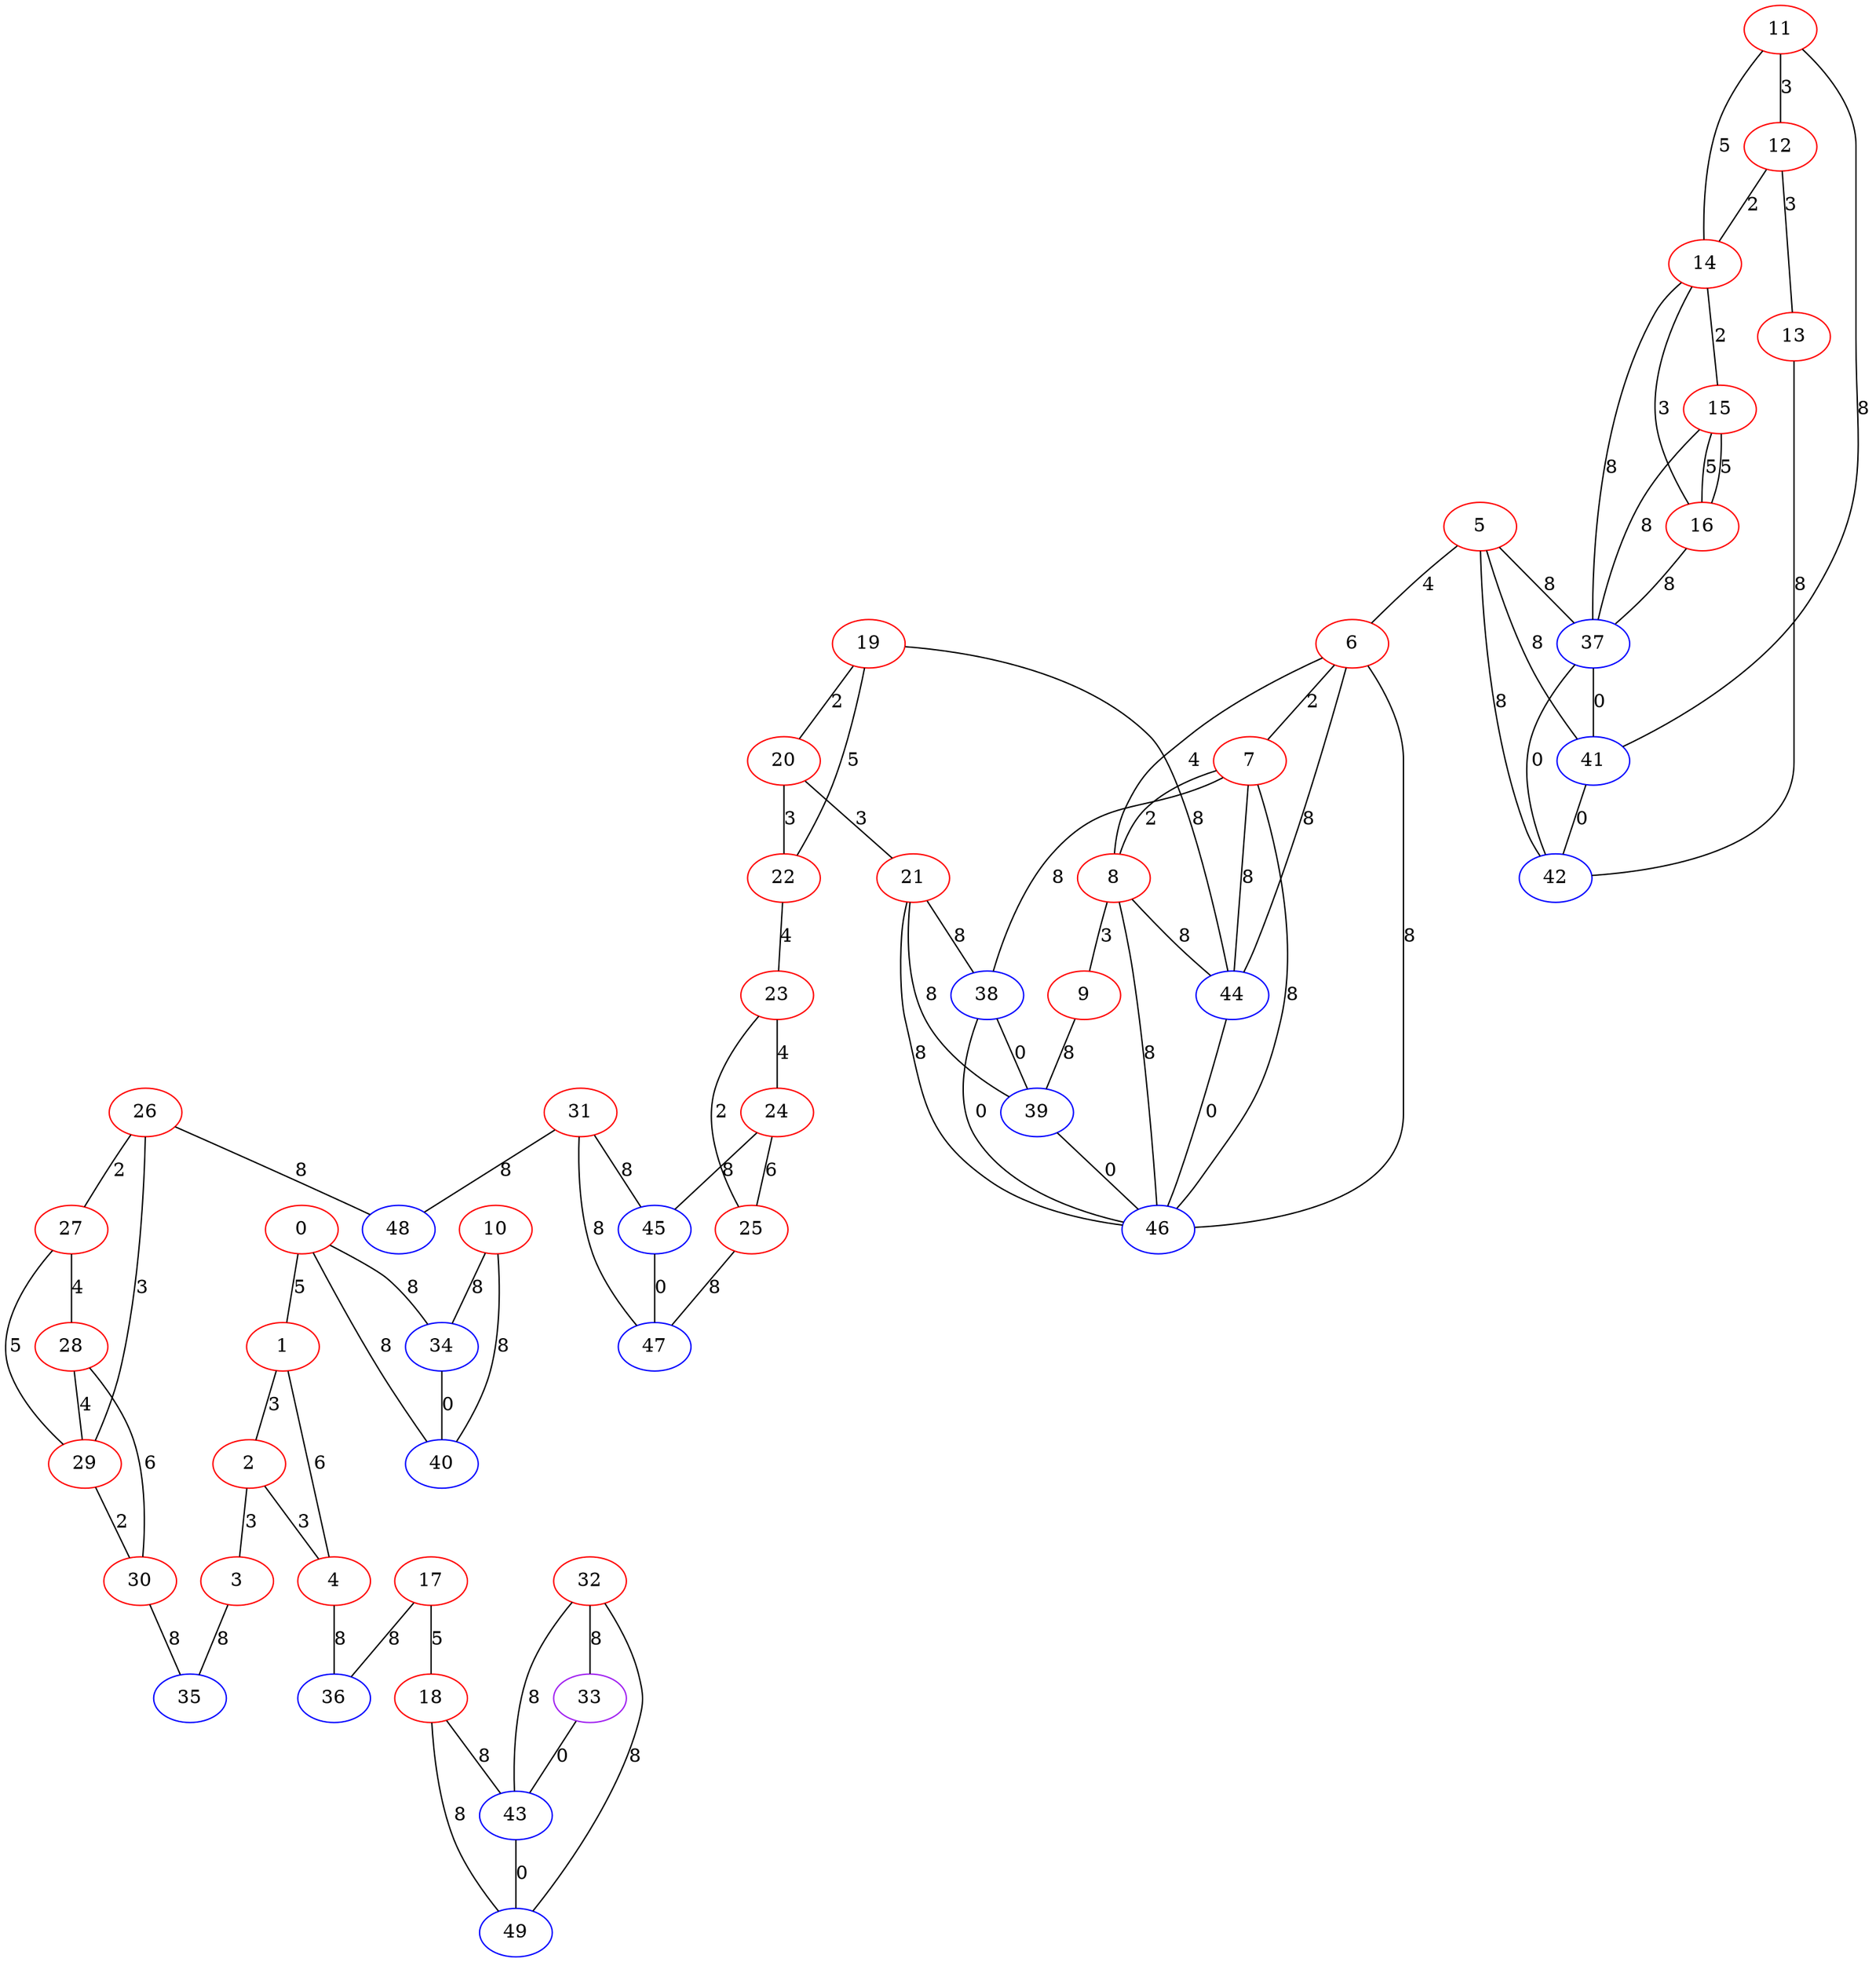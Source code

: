 graph "" {
0 [color=red, weight=1];
1 [color=red, weight=1];
2 [color=red, weight=1];
3 [color=red, weight=1];
4 [color=red, weight=1];
5 [color=red, weight=1];
6 [color=red, weight=1];
7 [color=red, weight=1];
8 [color=red, weight=1];
9 [color=red, weight=1];
10 [color=red, weight=1];
11 [color=red, weight=1];
12 [color=red, weight=1];
13 [color=red, weight=1];
14 [color=red, weight=1];
15 [color=red, weight=1];
16 [color=red, weight=1];
17 [color=red, weight=1];
18 [color=red, weight=1];
19 [color=red, weight=1];
20 [color=red, weight=1];
21 [color=red, weight=1];
22 [color=red, weight=1];
23 [color=red, weight=1];
24 [color=red, weight=1];
25 [color=red, weight=1];
26 [color=red, weight=1];
27 [color=red, weight=1];
28 [color=red, weight=1];
29 [color=red, weight=1];
30 [color=red, weight=1];
31 [color=red, weight=1];
32 [color=red, weight=1];
33 [color=purple, weight=4];
34 [color=blue, weight=3];
35 [color=blue, weight=3];
36 [color=blue, weight=3];
37 [color=blue, weight=3];
38 [color=blue, weight=3];
39 [color=blue, weight=3];
40 [color=blue, weight=3];
41 [color=blue, weight=3];
42 [color=blue, weight=3];
43 [color=blue, weight=3];
44 [color=blue, weight=3];
45 [color=blue, weight=3];
46 [color=blue, weight=3];
47 [color=blue, weight=3];
48 [color=blue, weight=3];
49 [color=blue, weight=3];
0 -- 40  [key=0, label=8];
0 -- 1  [key=0, label=5];
0 -- 34  [key=0, label=8];
1 -- 2  [key=0, label=3];
1 -- 4  [key=0, label=6];
2 -- 3  [key=0, label=3];
2 -- 4  [key=0, label=3];
3 -- 35  [key=0, label=8];
4 -- 36  [key=0, label=8];
5 -- 41  [key=0, label=8];
5 -- 42  [key=0, label=8];
5 -- 37  [key=0, label=8];
5 -- 6  [key=0, label=4];
6 -- 8  [key=0, label=4];
6 -- 44  [key=0, label=8];
6 -- 46  [key=0, label=8];
6 -- 7  [key=0, label=2];
7 -- 8  [key=0, label=2];
7 -- 46  [key=0, label=8];
7 -- 44  [key=0, label=8];
7 -- 38  [key=0, label=8];
8 -- 9  [key=0, label=3];
8 -- 44  [key=0, label=8];
8 -- 46  [key=0, label=8];
9 -- 39  [key=0, label=8];
10 -- 40  [key=0, label=8];
10 -- 34  [key=0, label=8];
11 -- 41  [key=0, label=8];
11 -- 12  [key=0, label=3];
11 -- 14  [key=0, label=5];
12 -- 13  [key=0, label=3];
12 -- 14  [key=0, label=2];
13 -- 42  [key=0, label=8];
14 -- 16  [key=0, label=3];
14 -- 37  [key=0, label=8];
14 -- 15  [key=0, label=2];
15 -- 16  [key=0, label=5];
15 -- 16  [key=1, label=5];
15 -- 37  [key=0, label=8];
16 -- 37  [key=0, label=8];
17 -- 18  [key=0, label=5];
17 -- 36  [key=0, label=8];
18 -- 43  [key=0, label=8];
18 -- 49  [key=0, label=8];
19 -- 44  [key=0, label=8];
19 -- 20  [key=0, label=2];
19 -- 22  [key=0, label=5];
20 -- 21  [key=0, label=3];
20 -- 22  [key=0, label=3];
21 -- 46  [key=0, label=8];
21 -- 38  [key=0, label=8];
21 -- 39  [key=0, label=8];
22 -- 23  [key=0, label=4];
23 -- 24  [key=0, label=4];
23 -- 25  [key=0, label=2];
24 -- 25  [key=0, label=6];
24 -- 45  [key=0, label=8];
25 -- 47  [key=0, label=8];
26 -- 48  [key=0, label=8];
26 -- 27  [key=0, label=2];
26 -- 29  [key=0, label=3];
27 -- 28  [key=0, label=4];
27 -- 29  [key=0, label=5];
28 -- 29  [key=0, label=4];
28 -- 30  [key=0, label=6];
29 -- 30  [key=0, label=2];
30 -- 35  [key=0, label=8];
31 -- 48  [key=0, label=8];
31 -- 45  [key=0, label=8];
31 -- 47  [key=0, label=8];
32 -- 33  [key=0, label=8];
32 -- 43  [key=0, label=8];
32 -- 49  [key=0, label=8];
33 -- 43  [key=0, label=0];
34 -- 40  [key=0, label=0];
37 -- 41  [key=0, label=0];
37 -- 42  [key=0, label=0];
38 -- 39  [key=0, label=0];
38 -- 46  [key=0, label=0];
39 -- 46  [key=0, label=0];
41 -- 42  [key=0, label=0];
43 -- 49  [key=0, label=0];
44 -- 46  [key=0, label=0];
45 -- 47  [key=0, label=0];
}
